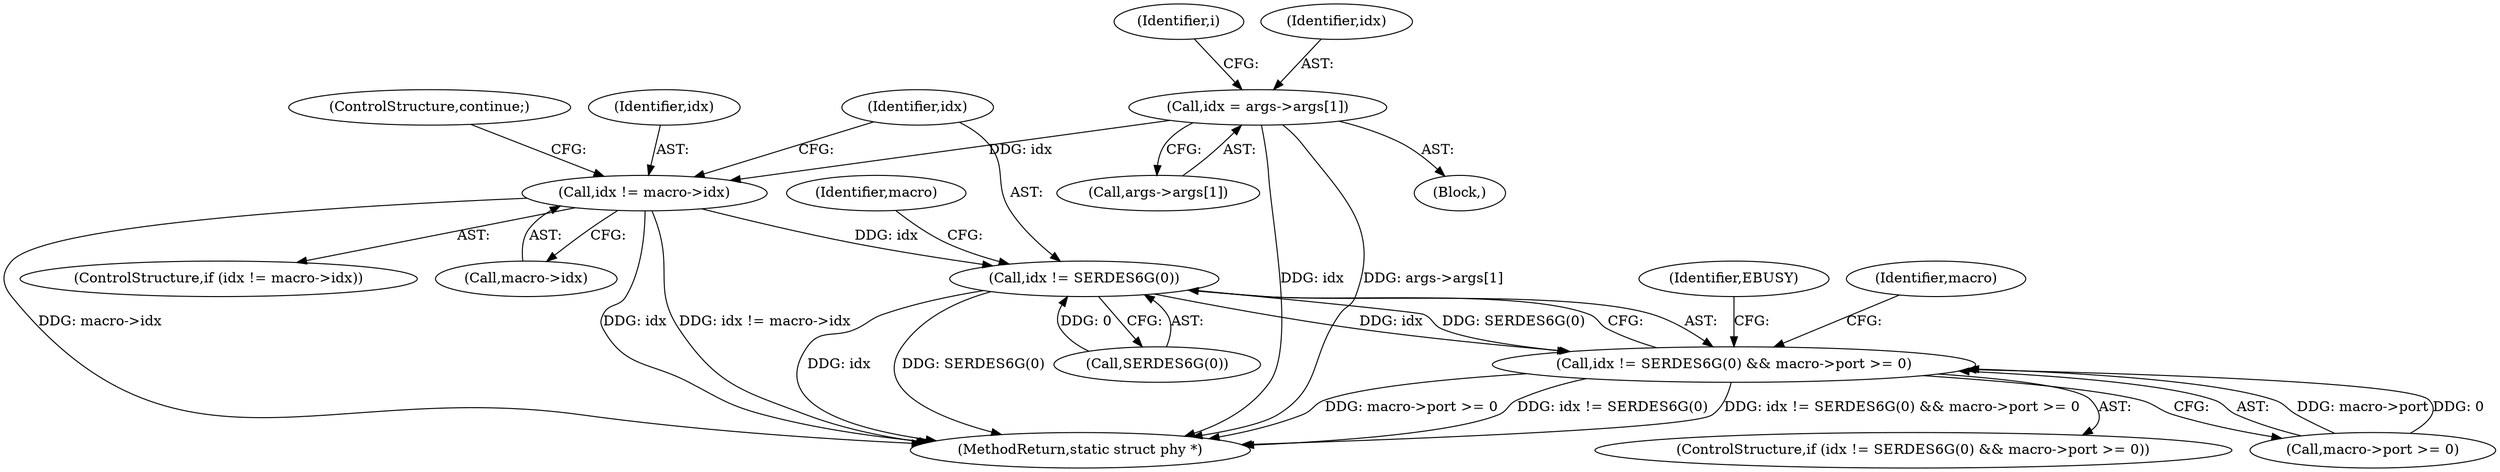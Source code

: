 digraph "0_linux_6acb47d1a318e5b3b7115354ebc4ea060c59d3a1_0@array" {
"1000130" [label="(Call,idx = args->args[1])"];
"1000157" [label="(Call,idx != macro->idx)"];
"1000165" [label="(Call,idx != SERDES6G(0))"];
"1000164" [label="(Call,idx != SERDES6G(0) && macro->port >= 0)"];
"1000157" [label="(Call,idx != macro->idx)"];
"1000139" [label="(Identifier,i)"];
"1000166" [label="(Identifier,idx)"];
"1000167" [label="(Call,SERDES6G(0))"];
"1000193" [label="(MethodReturn,static struct phy *)"];
"1000169" [label="(Call,macro->port >= 0)"];
"1000177" [label="(Identifier,EBUSY)"];
"1000163" [label="(ControlStructure,if (idx != SERDES6G(0) && macro->port >= 0))"];
"1000164" [label="(Call,idx != SERDES6G(0) && macro->port >= 0)"];
"1000180" [label="(Identifier,macro)"];
"1000104" [label="(Block,)"];
"1000171" [label="(Identifier,macro)"];
"1000162" [label="(ControlStructure,continue;)"];
"1000158" [label="(Identifier,idx)"];
"1000156" [label="(ControlStructure,if (idx != macro->idx))"];
"1000165" [label="(Call,idx != SERDES6G(0))"];
"1000159" [label="(Call,macro->idx)"];
"1000130" [label="(Call,idx = args->args[1])"];
"1000131" [label="(Identifier,idx)"];
"1000132" [label="(Call,args->args[1])"];
"1000130" -> "1000104"  [label="AST: "];
"1000130" -> "1000132"  [label="CFG: "];
"1000131" -> "1000130"  [label="AST: "];
"1000132" -> "1000130"  [label="AST: "];
"1000139" -> "1000130"  [label="CFG: "];
"1000130" -> "1000193"  [label="DDG: args->args[1]"];
"1000130" -> "1000193"  [label="DDG: idx"];
"1000130" -> "1000157"  [label="DDG: idx"];
"1000157" -> "1000156"  [label="AST: "];
"1000157" -> "1000159"  [label="CFG: "];
"1000158" -> "1000157"  [label="AST: "];
"1000159" -> "1000157"  [label="AST: "];
"1000162" -> "1000157"  [label="CFG: "];
"1000166" -> "1000157"  [label="CFG: "];
"1000157" -> "1000193"  [label="DDG: idx != macro->idx"];
"1000157" -> "1000193"  [label="DDG: macro->idx"];
"1000157" -> "1000193"  [label="DDG: idx"];
"1000157" -> "1000165"  [label="DDG: idx"];
"1000165" -> "1000164"  [label="AST: "];
"1000165" -> "1000167"  [label="CFG: "];
"1000166" -> "1000165"  [label="AST: "];
"1000167" -> "1000165"  [label="AST: "];
"1000171" -> "1000165"  [label="CFG: "];
"1000164" -> "1000165"  [label="CFG: "];
"1000165" -> "1000193"  [label="DDG: idx"];
"1000165" -> "1000193"  [label="DDG: SERDES6G(0)"];
"1000165" -> "1000164"  [label="DDG: idx"];
"1000165" -> "1000164"  [label="DDG: SERDES6G(0)"];
"1000167" -> "1000165"  [label="DDG: 0"];
"1000164" -> "1000163"  [label="AST: "];
"1000164" -> "1000169"  [label="CFG: "];
"1000169" -> "1000164"  [label="AST: "];
"1000177" -> "1000164"  [label="CFG: "];
"1000180" -> "1000164"  [label="CFG: "];
"1000164" -> "1000193"  [label="DDG: idx != SERDES6G(0) && macro->port >= 0"];
"1000164" -> "1000193"  [label="DDG: macro->port >= 0"];
"1000164" -> "1000193"  [label="DDG: idx != SERDES6G(0)"];
"1000169" -> "1000164"  [label="DDG: macro->port"];
"1000169" -> "1000164"  [label="DDG: 0"];
}

